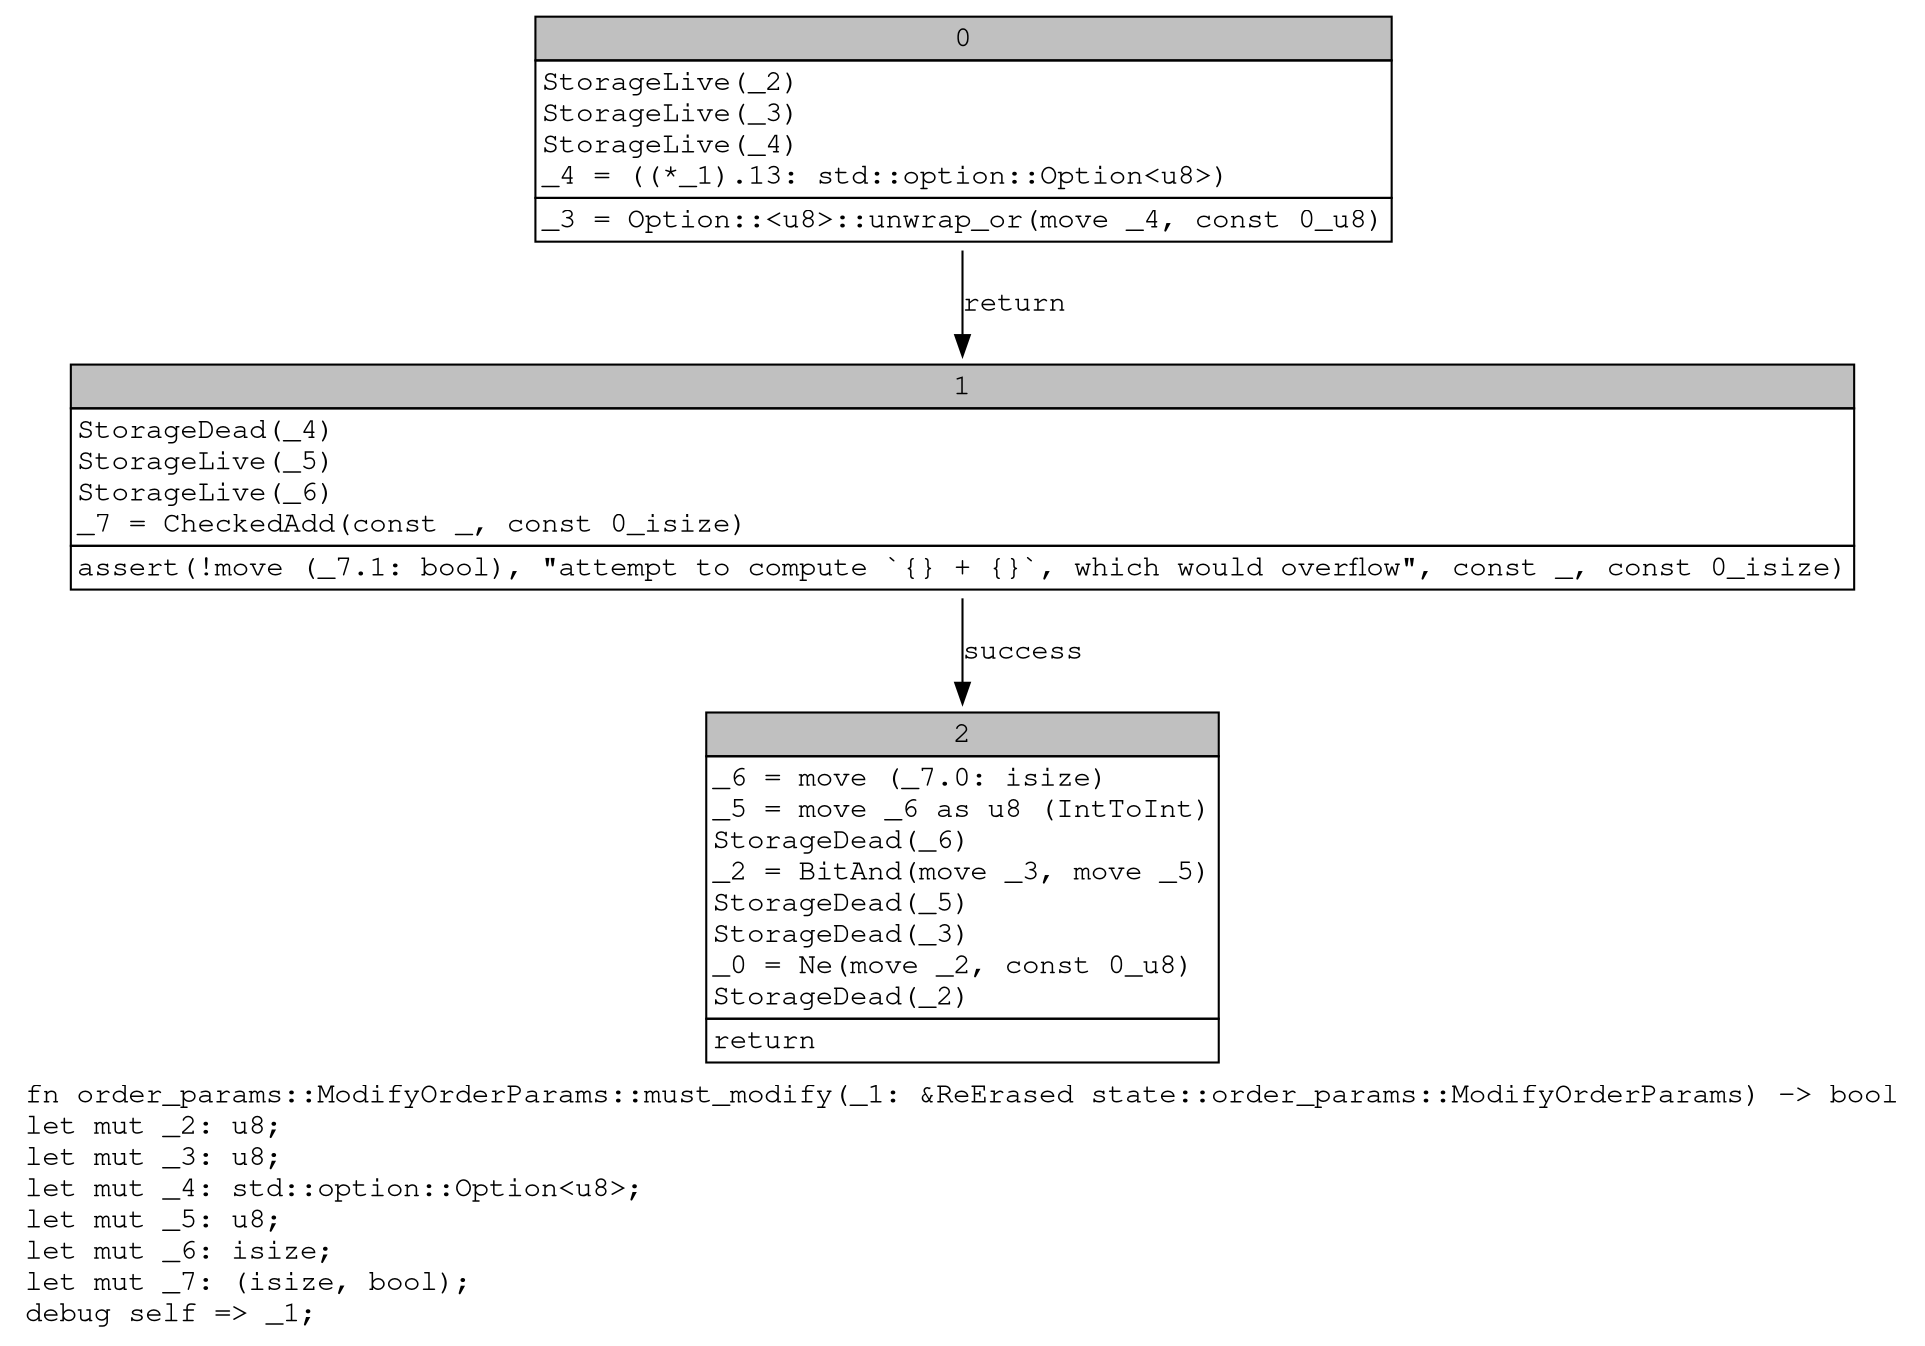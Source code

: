 digraph Mir_0_3652 {
    graph [fontname="Courier, monospace"];
    node [fontname="Courier, monospace"];
    edge [fontname="Courier, monospace"];
    label=<fn order_params::ModifyOrderParams::must_modify(_1: &amp;ReErased state::order_params::ModifyOrderParams) -&gt; bool<br align="left"/>let mut _2: u8;<br align="left"/>let mut _3: u8;<br align="left"/>let mut _4: std::option::Option&lt;u8&gt;;<br align="left"/>let mut _5: u8;<br align="left"/>let mut _6: isize;<br align="left"/>let mut _7: (isize, bool);<br align="left"/>debug self =&gt; _1;<br align="left"/>>;
    bb0__0_3652 [shape="none", label=<<table border="0" cellborder="1" cellspacing="0"><tr><td bgcolor="gray" align="center" colspan="1">0</td></tr><tr><td align="left" balign="left">StorageLive(_2)<br/>StorageLive(_3)<br/>StorageLive(_4)<br/>_4 = ((*_1).13: std::option::Option&lt;u8&gt;)<br/></td></tr><tr><td align="left">_3 = Option::&lt;u8&gt;::unwrap_or(move _4, const 0_u8)</td></tr></table>>];
    bb1__0_3652 [shape="none", label=<<table border="0" cellborder="1" cellspacing="0"><tr><td bgcolor="gray" align="center" colspan="1">1</td></tr><tr><td align="left" balign="left">StorageDead(_4)<br/>StorageLive(_5)<br/>StorageLive(_6)<br/>_7 = CheckedAdd(const _, const 0_isize)<br/></td></tr><tr><td align="left">assert(!move (_7.1: bool), &quot;attempt to compute `{} + {}`, which would overflow&quot;, const _, const 0_isize)</td></tr></table>>];
    bb2__0_3652 [shape="none", label=<<table border="0" cellborder="1" cellspacing="0"><tr><td bgcolor="gray" align="center" colspan="1">2</td></tr><tr><td align="left" balign="left">_6 = move (_7.0: isize)<br/>_5 = move _6 as u8 (IntToInt)<br/>StorageDead(_6)<br/>_2 = BitAnd(move _3, move _5)<br/>StorageDead(_5)<br/>StorageDead(_3)<br/>_0 = Ne(move _2, const 0_u8)<br/>StorageDead(_2)<br/></td></tr><tr><td align="left">return</td></tr></table>>];
    bb0__0_3652 -> bb1__0_3652 [label="return"];
    bb1__0_3652 -> bb2__0_3652 [label="success"];
}
